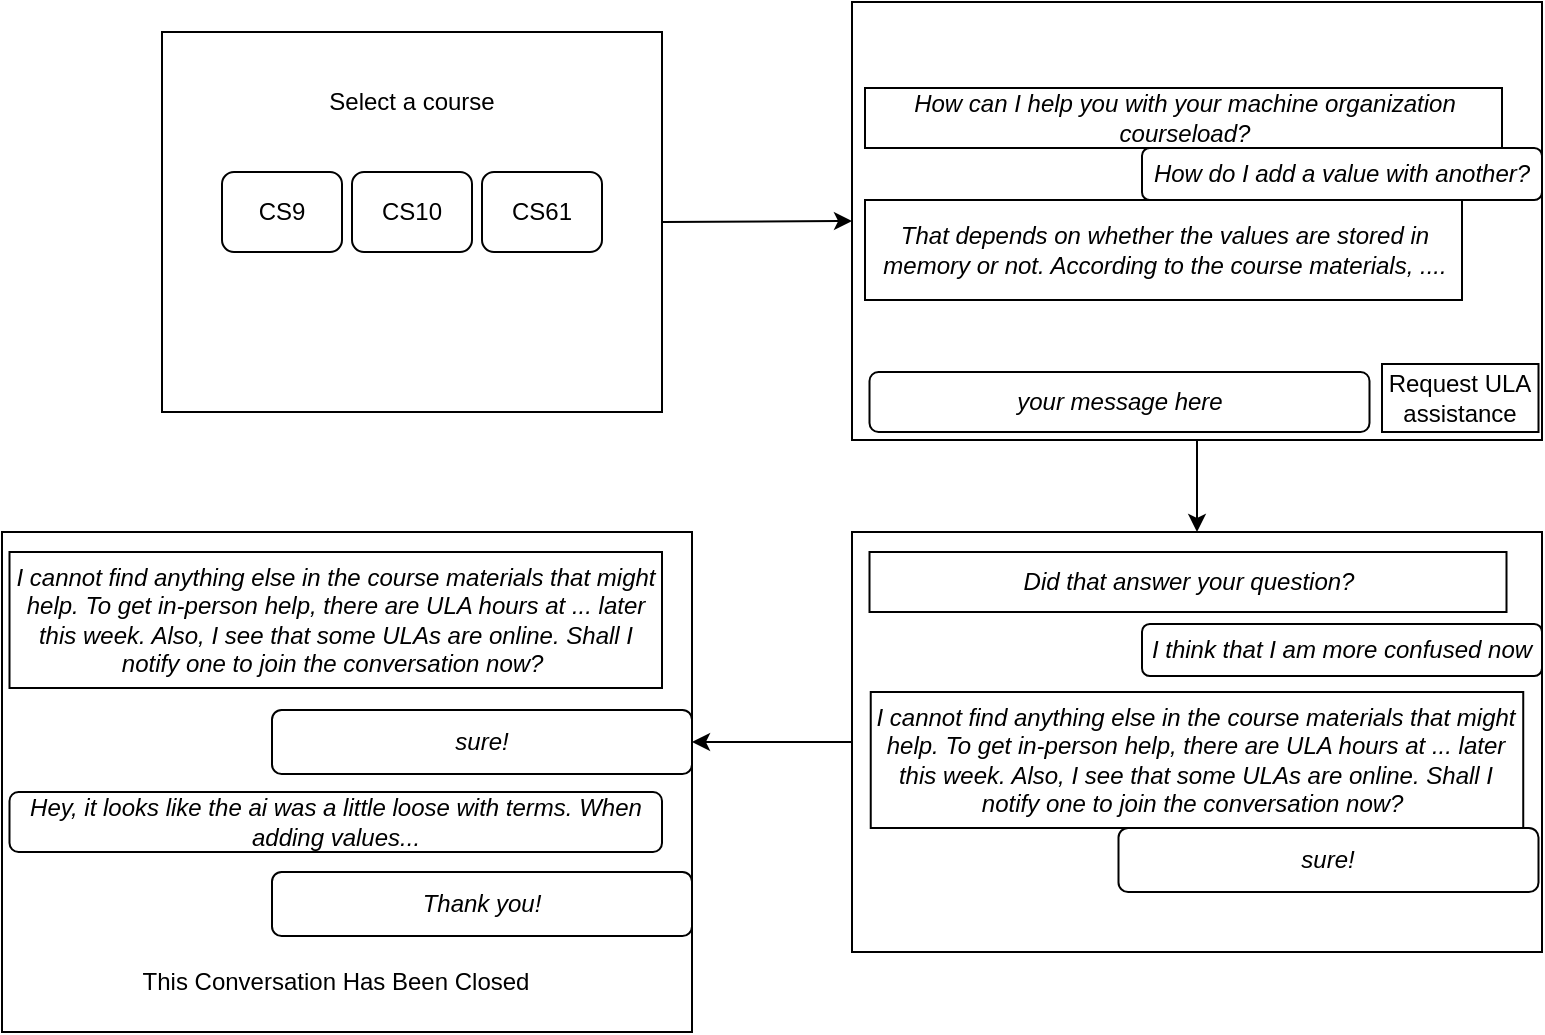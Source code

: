 <mxfile>
    <diagram id="TVOVAnE4ZY4R5skmmVqU" name="Page-1">
        <mxGraphModel dx="1220" dy="559" grid="1" gridSize="10" guides="1" tooltips="1" connect="1" arrows="1" fold="1" page="1" pageScale="1" pageWidth="850" pageHeight="1100" background="#FFFFFF" math="0" shadow="0">
            <root>
                <mxCell id="0"/>
                <mxCell id="1" parent="0"/>
                <mxCell id="47" style="edgeStyle=none;html=1;exitX=1;exitY=0.5;exitDx=0;exitDy=0;entryX=0;entryY=0.5;entryDx=0;entryDy=0;" edge="1" parent="1" source="3" target="9">
                    <mxGeometry relative="1" as="geometry"/>
                </mxCell>
                <mxCell id="3" value="" style="rounded=0;whiteSpace=wrap;html=1;" vertex="1" parent="1">
                    <mxGeometry x="80" y="80" width="250" height="190" as="geometry"/>
                </mxCell>
                <mxCell id="4" value="Select a course" style="text;html=1;align=center;verticalAlign=middle;whiteSpace=wrap;rounded=0;" vertex="1" parent="1">
                    <mxGeometry x="135" y="100" width="140" height="30" as="geometry"/>
                </mxCell>
                <mxCell id="5" value="CS9" style="rounded=1;whiteSpace=wrap;html=1;" vertex="1" parent="1">
                    <mxGeometry x="110" y="150" width="60" height="40" as="geometry"/>
                </mxCell>
                <mxCell id="6" value="CS10" style="rounded=1;whiteSpace=wrap;html=1;" vertex="1" parent="1">
                    <mxGeometry x="175" y="150" width="60" height="40" as="geometry"/>
                </mxCell>
                <mxCell id="7" value="CS61" style="rounded=1;whiteSpace=wrap;html=1;" vertex="1" parent="1">
                    <mxGeometry x="240" y="150" width="60" height="40" as="geometry"/>
                </mxCell>
                <mxCell id="48" style="edgeStyle=none;html=1;exitX=0.5;exitY=1;exitDx=0;exitDy=0;entryX=0.5;entryY=0;entryDx=0;entryDy=0;" edge="1" parent="1" source="9" target="20">
                    <mxGeometry relative="1" as="geometry"/>
                </mxCell>
                <mxCell id="9" value="" style="rounded=0;whiteSpace=wrap;html=1;" vertex="1" parent="1">
                    <mxGeometry x="425" y="65" width="345" height="219" as="geometry"/>
                </mxCell>
                <mxCell id="14" value="&lt;i&gt;How can I help you with your machine organization courseload?&lt;/i&gt;" style="rounded=0;whiteSpace=wrap;html=1;" vertex="1" parent="1">
                    <mxGeometry x="431.5" y="108" width="318.5" height="30" as="geometry"/>
                </mxCell>
                <mxCell id="15" value="&lt;i&gt;How do I add a value with another?&lt;/i&gt;" style="rounded=1;whiteSpace=wrap;html=1;" vertex="1" parent="1">
                    <mxGeometry x="570" y="138" width="200" height="26" as="geometry"/>
                </mxCell>
                <mxCell id="16" value="&lt;i&gt;That depends on whether the values are stored in memory or not. According to the course materials, ....&lt;/i&gt;" style="rounded=0;whiteSpace=wrap;html=1;" vertex="1" parent="1">
                    <mxGeometry x="431.5" y="164" width="298.5" height="50" as="geometry"/>
                </mxCell>
                <mxCell id="49" style="edgeStyle=none;html=1;exitX=0;exitY=0.5;exitDx=0;exitDy=0;entryX=1;entryY=0.5;entryDx=0;entryDy=0;" edge="1" parent="1" source="20" target="36">
                    <mxGeometry relative="1" as="geometry"/>
                </mxCell>
                <mxCell id="20" value="" style="rounded=0;whiteSpace=wrap;html=1;" vertex="1" parent="1">
                    <mxGeometry x="425" y="330" width="345" height="210" as="geometry"/>
                </mxCell>
                <mxCell id="22" value="&lt;i&gt;your message here&lt;/i&gt;" style="rounded=1;whiteSpace=wrap;html=1;" vertex="1" parent="1">
                    <mxGeometry x="433.75" y="250" width="250" height="30" as="geometry"/>
                </mxCell>
                <mxCell id="23" value="Request ULA assistance" style="rounded=0;whiteSpace=wrap;html=1;" vertex="1" parent="1">
                    <mxGeometry x="690" y="246" width="78.25" height="34" as="geometry"/>
                </mxCell>
                <mxCell id="25" value="&lt;i&gt;I think that I am more confused now&lt;/i&gt;" style="rounded=1;whiteSpace=wrap;html=1;" vertex="1" parent="1">
                    <mxGeometry x="570" y="376" width="200" height="26" as="geometry"/>
                </mxCell>
                <mxCell id="26" value="&lt;i&gt;Did that answer your question?&lt;/i&gt;" style="rounded=0;whiteSpace=wrap;html=1;" vertex="1" parent="1">
                    <mxGeometry x="433.75" y="340" width="318.5" height="30" as="geometry"/>
                </mxCell>
                <mxCell id="27" value="&lt;i&gt;I cannot find anything else in the course materials that might help. To get in-person help, there are ULA hours at ... later this week. Also, I see that some ULAs are online. Shall I notify one to join the conversation now?&amp;nbsp;&lt;/i&gt;" style="rounded=0;whiteSpace=wrap;html=1;" vertex="1" parent="1">
                    <mxGeometry x="434.37" y="410" width="326.25" height="68" as="geometry"/>
                </mxCell>
                <mxCell id="29" value="&lt;i&gt;sure!&lt;/i&gt;" style="rounded=1;whiteSpace=wrap;html=1;" vertex="1" parent="1">
                    <mxGeometry x="558.25" y="478" width="210" height="32" as="geometry"/>
                </mxCell>
                <mxCell id="33" value="" style="rounded=0;whiteSpace=wrap;html=1;" vertex="1" parent="1">
                    <mxGeometry y="330" width="345" height="250" as="geometry"/>
                </mxCell>
                <mxCell id="34" value="&lt;i&gt;Hey, it looks like the ai was a little loose with terms. When adding values...&lt;/i&gt;" style="rounded=1;whiteSpace=wrap;html=1;" vertex="1" parent="1">
                    <mxGeometry x="3.75" y="460" width="326.25" height="30" as="geometry"/>
                </mxCell>
                <mxCell id="35" value="&lt;i&gt;I cannot find anything else in the course materials that might help. To get in-person help, there are ULA hours at ... later this week. Also, I see that some ULAs are online. Shall I notify one to join the conversation now?&amp;nbsp;&lt;/i&gt;" style="rounded=0;whiteSpace=wrap;html=1;" vertex="1" parent="1">
                    <mxGeometry x="3.75" y="340" width="326.25" height="68" as="geometry"/>
                </mxCell>
                <mxCell id="36" value="&lt;i&gt;sure!&lt;/i&gt;" style="rounded=1;whiteSpace=wrap;html=1;" vertex="1" parent="1">
                    <mxGeometry x="135" y="419" width="210" height="32" as="geometry"/>
                </mxCell>
                <mxCell id="37" value="&lt;i&gt;Thank you!&lt;/i&gt;" style="rounded=1;whiteSpace=wrap;html=1;" vertex="1" parent="1">
                    <mxGeometry x="135" y="500" width="210" height="32" as="geometry"/>
                </mxCell>
                <mxCell id="42" value="This Conversation Has Been Closed" style="text;html=1;align=center;verticalAlign=middle;whiteSpace=wrap;rounded=0;" vertex="1" parent="1">
                    <mxGeometry x="51.88" y="540" width="230" height="30" as="geometry"/>
                </mxCell>
            </root>
        </mxGraphModel>
    </diagram>
</mxfile>
